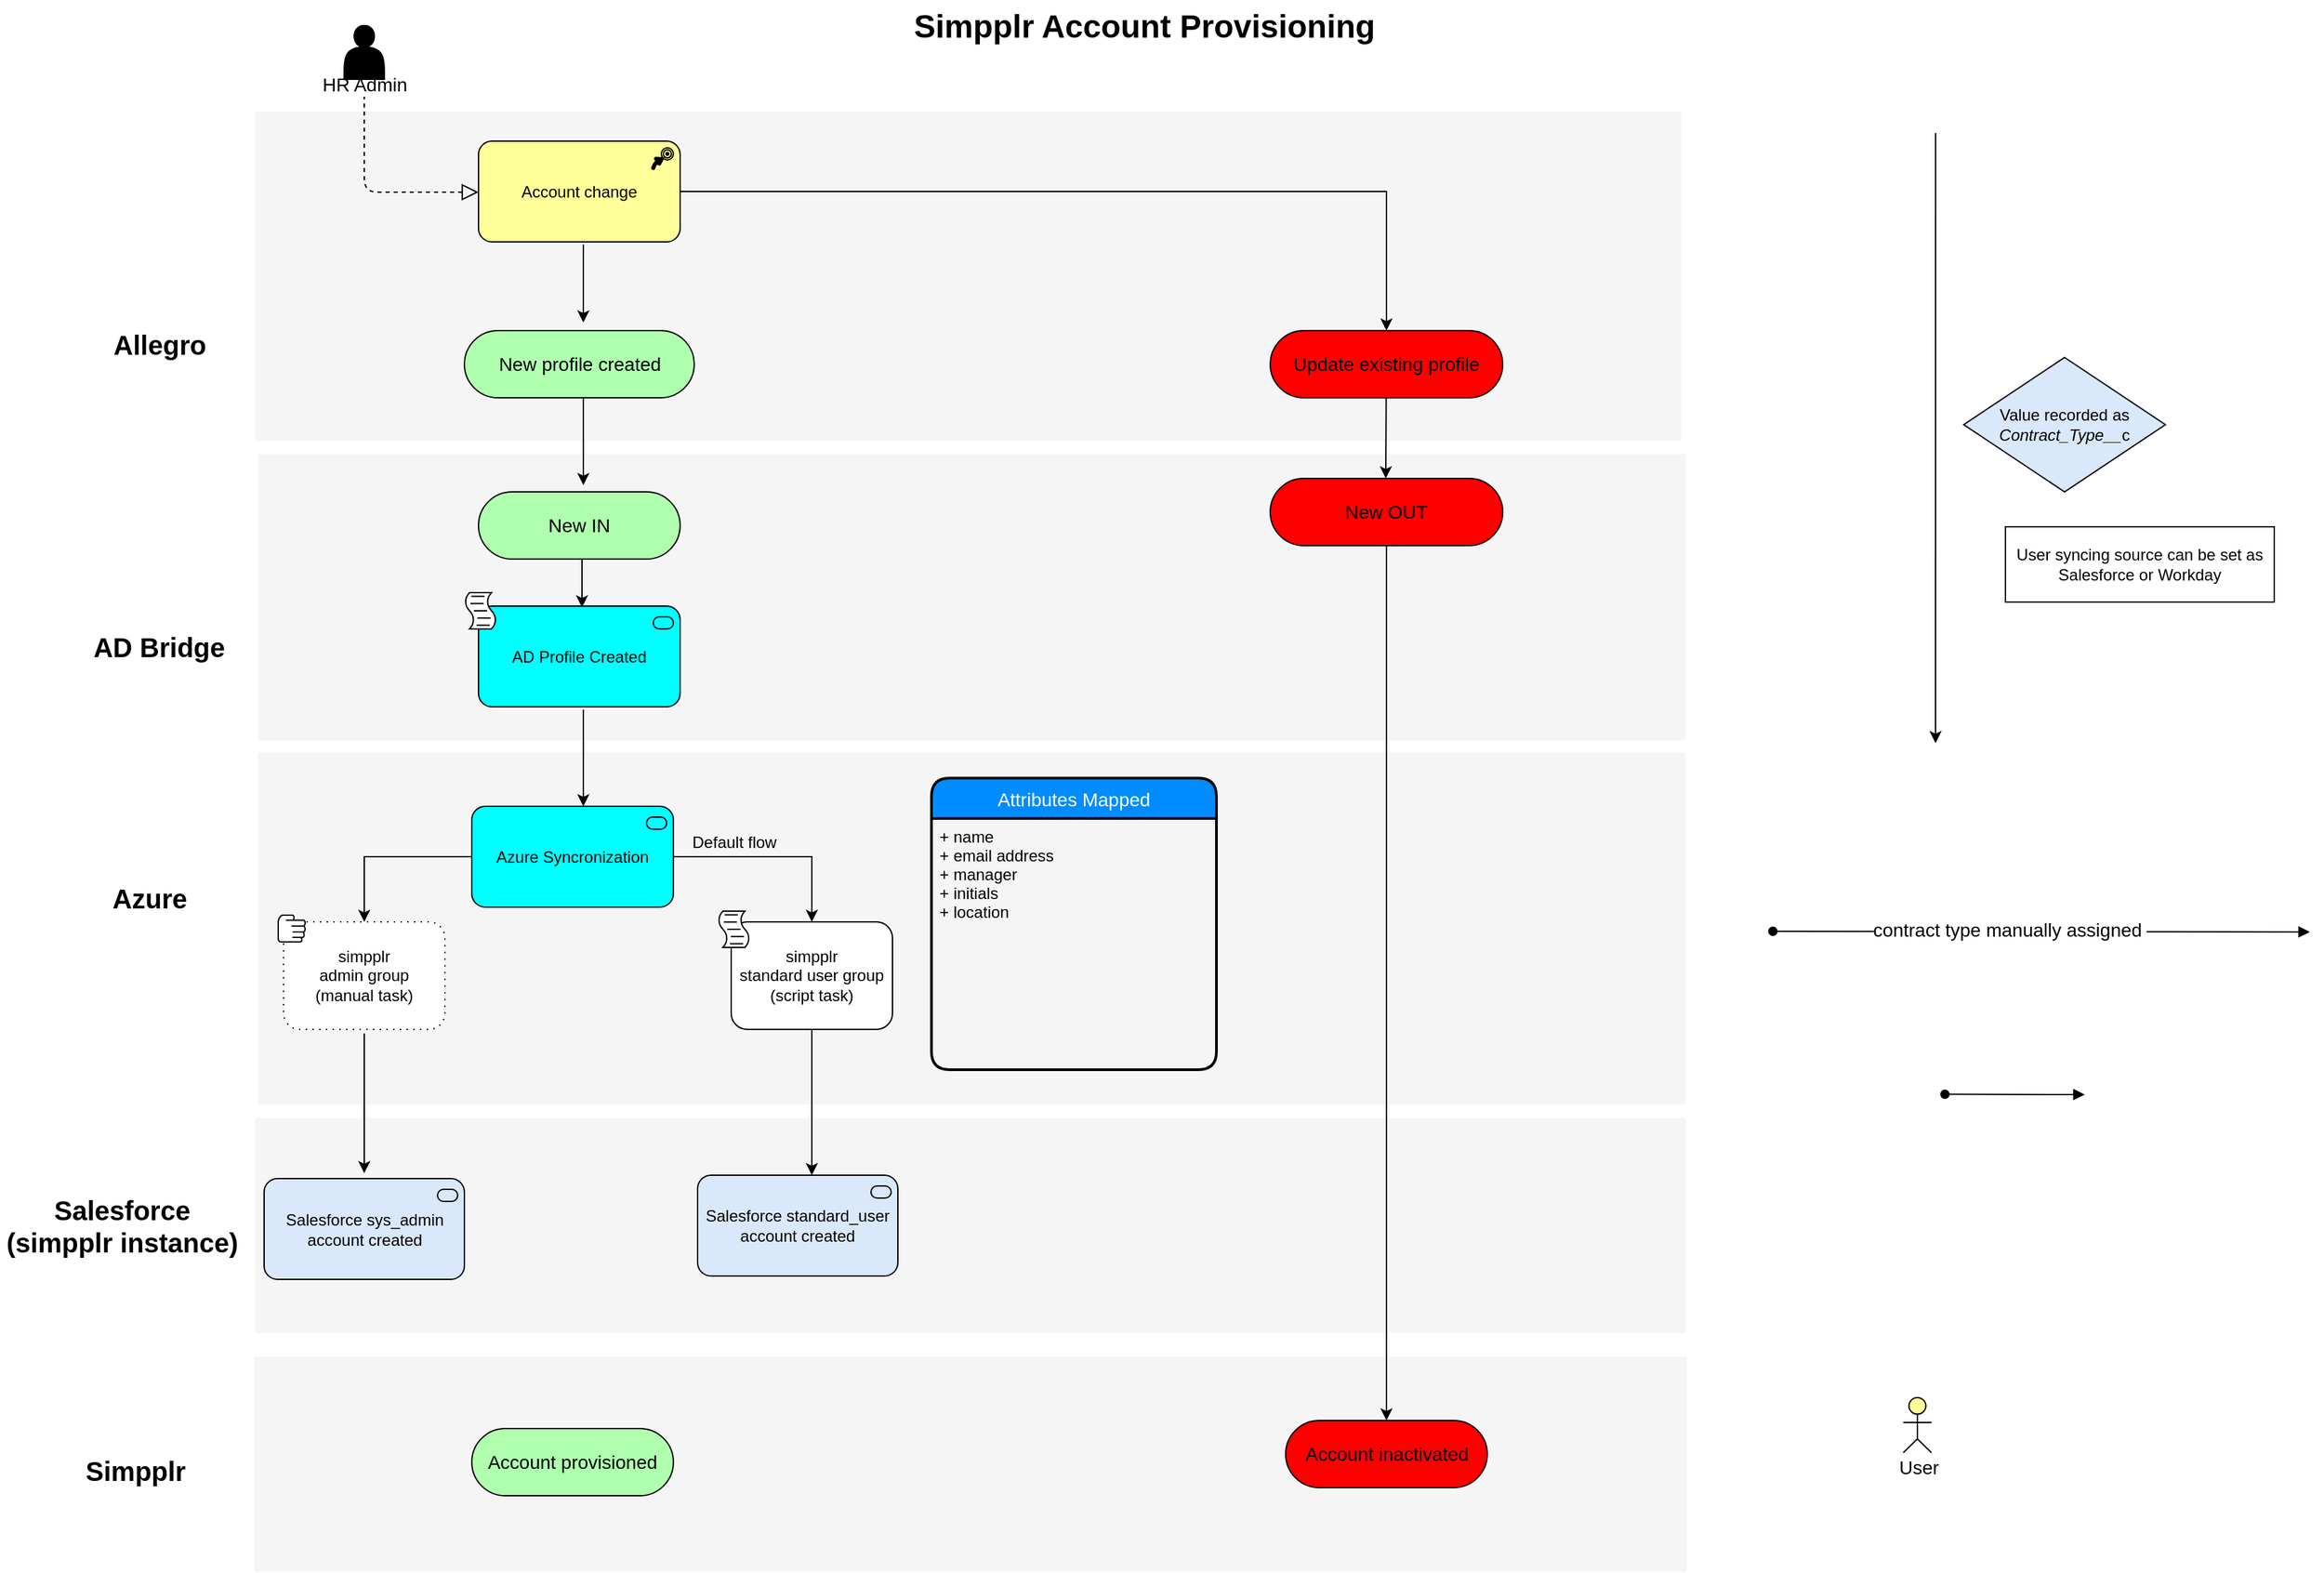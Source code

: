 <mxfile version="12.8.1" type="github">
  <diagram name="Simpplr Provisioning" id="44bbcf24-548e-d532-59d3-359de5b44cbb">
    <mxGraphModel dx="2037" dy="1059" grid="0" gridSize="10" guides="1" tooltips="1" connect="1" arrows="1" fold="1" page="1" pageScale="1.5" pageWidth="1169" pageHeight="826" background="none" math="0" shadow="0">
      <root>
        <mxCell id="0" style=";html=1;" />
        <mxCell id="1" style=";html=1;" parent="0" />
        <mxCell id="Yz8HIaXp1W1n1a14tK5D-1" value="" style="whiteSpace=wrap;html=1;strokeColor=none;strokeWidth=1;fillColor=#f5f5f5;fontSize=14;" vertex="1" parent="1">
          <mxGeometry x="216" y="600" width="1062" height="262" as="geometry" />
        </mxCell>
        <mxCell id="UKAQFLcODLnGMiNsOCqj-25" value="" style="whiteSpace=wrap;html=1;strokeColor=none;strokeWidth=1;fillColor=#f5f5f5;fontSize=14;imageHeight=24;" parent="1" vertex="1">
          <mxGeometry x="213" y="1049.5" width="1066" height="160" as="geometry" />
        </mxCell>
        <mxCell id="UKAQFLcODLnGMiNsOCqj-1" value="" style="whiteSpace=wrap;html=1;strokeColor=none;strokeWidth=1;fillColor=#f5f5f5;fontSize=14;" parent="1" vertex="1">
          <mxGeometry x="216" y="378" width="1062" height="213" as="geometry" />
        </mxCell>
        <mxCell id="6eae4fabf1afb631-35" value="" style="whiteSpace=wrap;html=1;strokeColor=none;strokeWidth=1;fillColor=#f5f5f5;fontSize=14;" parent="1" vertex="1">
          <mxGeometry x="214" y="872" width="1064" height="160" as="geometry" />
        </mxCell>
        <mxCell id="6eae4fabf1afb631-34" value="" style="whiteSpace=wrap;html=1;strokeColor=none;strokeWidth=1;fillColor=#f5f5f5;fontSize=14;imageWidth=24;imageAspect=1;" parent="1" vertex="1">
          <mxGeometry x="214" y="123" width="1061" height="245" as="geometry" />
        </mxCell>
        <mxCell id="6eae4fabf1afb631-5" value="Account provisioned" style="html=1;whiteSpace=wrap;fillColor=#AFFFAF;strokeColor=#000000;shape=mxgraph.archimate3.service;fontSize=14;" parent="1" vertex="1">
          <mxGeometry x="375" y="1103" width="150" height="50" as="geometry" />
        </mxCell>
        <mxCell id="6eae4fabf1afb631-6" value="Account inactivated" style="html=1;whiteSpace=wrap;fillColor=#FF0000;strokeColor=#000000;shape=mxgraph.archimate3.service;fontSize=14;" parent="1" vertex="1">
          <mxGeometry x="980.5" y="1097" width="150" height="50" as="geometry" />
        </mxCell>
        <mxCell id="6eae4fabf1afb631-29" value="Salesforce&lt;br&gt;(simpplr instance)" style="text;html=1;strokeColor=none;fillColor=none;align=center;verticalAlign=middle;whiteSpace=wrap;fontSize=20;fontStyle=1" parent="1" vertex="1">
          <mxGeometry x="24" y="924" width="181.5" height="56" as="geometry" />
        </mxCell>
        <mxCell id="6eae4fabf1afb631-30" value="AD Bridge" style="text;html=1;strokeColor=none;fillColor=none;align=center;verticalAlign=middle;whiteSpace=wrap;fontSize=20;fontStyle=1" parent="1" vertex="1">
          <mxGeometry x="75" y="511" width="135" height="20" as="geometry" />
        </mxCell>
        <mxCell id="6eae4fabf1afb631-31" value="Allegro" style="text;html=1;strokeColor=none;fillColor=none;align=center;verticalAlign=middle;whiteSpace=wrap;fontSize=20;fontStyle=1" parent="1" vertex="1">
          <mxGeometry x="57.5" y="286" width="170" height="20" as="geometry" />
        </mxCell>
        <mxCell id="6eae4fabf1afb631-33" style="edgeStyle=elbowEdgeStyle;rounded=1;elbow=vertical;html=1;dashed=1;startSize=10;endArrow=block;endFill=0;endSize=10;jettySize=auto;orthogonalLoop=1;strokeColor=#000000;fontSize=14;exitX=0.5;exitY=1;exitDx=0;exitDy=0;" parent="1" source="UKAQFLcODLnGMiNsOCqj-3" target="UKAQFLcODLnGMiNsOCqj-16" edge="1">
          <mxGeometry relative="1" as="geometry">
            <mxPoint x="290" y="167" as="sourcePoint" />
            <mxPoint x="376.5" y="305" as="targetPoint" />
            <Array as="points">
              <mxPoint x="302" y="183" />
              <mxPoint x="331" y="276" />
              <mxPoint x="320" y="305" />
              <mxPoint x="338" y="305" />
            </Array>
          </mxGeometry>
        </mxCell>
        <mxCell id="UKAQFLcODLnGMiNsOCqj-76" value="HR Admin" style="text;html=1;resizable=0;points=[];align=center;verticalAlign=middle;labelBackgroundColor=#ffffff;fontSize=14;" parent="6eae4fabf1afb631-33" vertex="1" connectable="0">
          <mxGeometry x="-0.95" relative="1" as="geometry">
            <mxPoint as="offset" />
          </mxGeometry>
        </mxCell>
        <mxCell id="6eae4fabf1afb631-37" value="Simpplr Account Provisioning" style="text;strokeColor=none;fillColor=none;html=1;fontSize=24;fontStyle=1;verticalAlign=middle;align=center;" parent="1" vertex="1">
          <mxGeometry x="80" y="40" width="1590" height="40" as="geometry" />
        </mxCell>
        <mxCell id="UKAQFLcODLnGMiNsOCqj-2" value="Simpplr" style="text;html=1;strokeColor=none;fillColor=none;align=center;verticalAlign=middle;whiteSpace=wrap;fontSize=20;fontStyle=1" parent="1" vertex="1">
          <mxGeometry x="70" y="1123.5" width="110" height="20" as="geometry" />
        </mxCell>
        <mxCell id="UKAQFLcODLnGMiNsOCqj-3" value="" style="shape=actor;whiteSpace=wrap;html=1;fillColor=#000000;" parent="1" vertex="1">
          <mxGeometry x="280" y="59" width="30" height="40" as="geometry" />
        </mxCell>
        <mxCell id="Yz8HIaXp1W1n1a14tK5D-13" style="edgeStyle=orthogonalEdgeStyle;rounded=0;orthogonalLoop=1;jettySize=auto;html=1;exitX=1;exitY=0.5;exitDx=0;exitDy=0;exitPerimeter=0;entryX=0.5;entryY=0;entryDx=0;entryDy=0;entryPerimeter=0;" edge="1" parent="1" source="UKAQFLcODLnGMiNsOCqj-16" target="Yz8HIaXp1W1n1a14tK5D-17">
          <mxGeometry relative="1" as="geometry" />
        </mxCell>
        <UserObject label="Account change" link="https://weforum.jira.com/wiki/spaces/ITIS/pages/1164705906/SAD+-+Autoinout" id="UKAQFLcODLnGMiNsOCqj-16">
          <mxCell style="html=1;outlineConnect=0;whiteSpace=wrap;fillColor=#Ffff99;strokeColor=#000000;shape=mxgraph.archimate3.application;appType=course;archiType=rounded;" parent="1" vertex="1">
            <mxGeometry x="380" y="145" width="150" height="75" as="geometry" />
          </mxCell>
        </UserObject>
        <mxCell id="UKAQFLcODLnGMiNsOCqj-21" value="AD Profile Created" style="html=1;outlineConnect=0;whiteSpace=wrap;fillColor=#00FFFF;strokeColor=#000000;shape=mxgraph.archimate3.application;appType=serv;archiType=rounded" parent="1" vertex="1">
          <mxGeometry x="380" y="491" width="150" height="75" as="geometry" />
        </mxCell>
        <mxCell id="UKAQFLcODLnGMiNsOCqj-36" value="Salesforce standard_user account created" style="html=1;outlineConnect=0;whiteSpace=wrap;fillColor=#dae8fc;strokeColor=#000000;shape=mxgraph.archimate3.application;appType=serv;archiType=rounded" parent="1" vertex="1">
          <mxGeometry x="543" y="914.5" width="149" height="75" as="geometry" />
        </mxCell>
        <mxCell id="UKAQFLcODLnGMiNsOCqj-48" value="" style="endArrow=classic;html=1;exitX=0.843;exitY=1;exitDx=0;exitDy=0;exitPerimeter=0;" parent="1" edge="1">
          <mxGeometry width="50" height="50" relative="1" as="geometry">
            <mxPoint x="1464.054" y="139" as="sourcePoint" />
            <mxPoint x="1464" y="593" as="targetPoint" />
          </mxGeometry>
        </mxCell>
        <mxCell id="UKAQFLcODLnGMiNsOCqj-49" value="Value recorded as &lt;i&gt;Contract_Type__&lt;/i&gt;c" style="rhombus;whiteSpace=wrap;html=1;strokeColor=#000000;fillColor=#dae8fc;" parent="1" vertex="1">
          <mxGeometry x="1485" y="306" width="150" height="100" as="geometry" />
        </mxCell>
        <mxCell id="UKAQFLcODLnGMiNsOCqj-84" value="&lt;span style=&quot;white-space: nowrap ; background-color: rgb(255 , 255 , 255)&quot;&gt;User syncing source can be set as&lt;br&gt;Salesforce or Workday&lt;br&gt;&lt;/span&gt;" style="shape=note;whiteSpace=wrap;html=1;backgroundOutline=1;darkOpacity=0.05;strokeColor=#000000;fillColor=#FFFFFF;size=0;" parent="1" vertex="1">
          <mxGeometry x="1516" y="432" width="200" height="56" as="geometry" />
        </mxCell>
        <mxCell id="UKAQFLcODLnGMiNsOCqj-90" value="" style="endArrow=block;html=1;endFill=1;startArrow=oval;startFill=1;edgeStyle=elbowEdgeStyle;elbow=vertical;fontSize=17;" parent="1" edge="1">
          <mxGeometry width="160" relative="1" as="geometry">
            <mxPoint x="1471" y="854.29" as="sourcePoint" />
            <mxPoint x="1575" y="854.29" as="targetPoint" />
          </mxGeometry>
        </mxCell>
        <mxCell id="UKAQFLcODLnGMiNsOCqj-93" value="" style="endArrow=block;html=1;endFill=1;startArrow=oval;startFill=1;edgeStyle=elbowEdgeStyle;elbow=vertical;fontSize=17;" parent="1" edge="1">
          <mxGeometry width="160" relative="1" as="geometry">
            <mxPoint x="1343" y="733" as="sourcePoint" />
            <mxPoint x="1742.5" y="733.5" as="targetPoint" />
          </mxGeometry>
        </mxCell>
        <mxCell id="UKAQFLcODLnGMiNsOCqj-108" value="contract type manually assigned&amp;nbsp;" style="text;html=1;resizable=0;points=[];align=center;verticalAlign=middle;labelBackgroundColor=#ffffff;fontSize=14;" parent="UKAQFLcODLnGMiNsOCqj-93" vertex="1" connectable="0">
          <mxGeometry x="-0.117" y="2" relative="1" as="geometry">
            <mxPoint as="offset" />
          </mxGeometry>
        </mxCell>
        <mxCell id="UKAQFLcODLnGMiNsOCqj-95" value="" style="html=1;outlineConnect=0;whiteSpace=wrap;fillColor=#ffff99;strokeColor=#000000;verticalLabelPosition=bottom;verticalAlign=top;align=center;shape=mxgraph.archimate3.actor;labelBackgroundColor=#FFFF33;fontSize=14;" parent="1" vertex="1">
          <mxGeometry x="1440" y="1080" width="21" height="41" as="geometry" />
        </mxCell>
        <mxCell id="UKAQFLcODLnGMiNsOCqj-100" value="User" style="text;html=1;resizable=0;points=[];autosize=1;align=left;verticalAlign=top;spacingTop=-4;fontSize=14;" parent="1" vertex="1">
          <mxGeometry x="1435" y="1121" width="40" height="17" as="geometry" />
        </mxCell>
        <mxCell id="Yz8HIaXp1W1n1a14tK5D-27" style="edgeStyle=orthogonalEdgeStyle;rounded=0;orthogonalLoop=1;jettySize=auto;html=1;exitX=0;exitY=0.5;exitDx=0;exitDy=0;exitPerimeter=0;entryX=0.5;entryY=0;entryDx=0;entryDy=0;" edge="1" parent="1" source="Yz8HIaXp1W1n1a14tK5D-4" target="Yz8HIaXp1W1n1a14tK5D-25">
          <mxGeometry relative="1" as="geometry" />
        </mxCell>
        <mxCell id="Yz8HIaXp1W1n1a14tK5D-29" style="edgeStyle=orthogonalEdgeStyle;rounded=0;orthogonalLoop=1;jettySize=auto;html=1;exitX=1;exitY=0.5;exitDx=0;exitDy=0;exitPerimeter=0;" edge="1" parent="1" source="Yz8HIaXp1W1n1a14tK5D-4" target="Yz8HIaXp1W1n1a14tK5D-28">
          <mxGeometry relative="1" as="geometry" />
        </mxCell>
        <mxCell id="Yz8HIaXp1W1n1a14tK5D-4" value="Azure Syncronization" style="html=1;outlineConnect=0;whiteSpace=wrap;fillColor=#00FFFF;strokeColor=#000000;shape=mxgraph.archimate3.application;appType=serv;archiType=rounded" vertex="1" parent="1">
          <mxGeometry x="375" y="640" width="150" height="75" as="geometry" />
        </mxCell>
        <mxCell id="Yz8HIaXp1W1n1a14tK5D-6" value="Azure" style="text;html=1;strokeColor=none;fillColor=none;align=center;verticalAlign=middle;whiteSpace=wrap;fontSize=20;fontStyle=1" vertex="1" parent="1">
          <mxGeometry x="67.5" y="698" width="135" height="20" as="geometry" />
        </mxCell>
        <mxCell id="Yz8HIaXp1W1n1a14tK5D-8" value="New IN" style="html=1;whiteSpace=wrap;fillColor=#AFFFAF;strokeColor=#000000;shape=mxgraph.archimate3.service;fontSize=14;" vertex="1" parent="1">
          <mxGeometry x="380" y="406" width="150" height="50" as="geometry" />
        </mxCell>
        <mxCell id="Yz8HIaXp1W1n1a14tK5D-45" style="edgeStyle=orthogonalEdgeStyle;rounded=0;orthogonalLoop=1;jettySize=auto;html=1;exitX=0.5;exitY=1;exitDx=0;exitDy=0;exitPerimeter=0;" edge="1" parent="1" source="Yz8HIaXp1W1n1a14tK5D-9" target="6eae4fabf1afb631-6">
          <mxGeometry relative="1" as="geometry" />
        </mxCell>
        <mxCell id="Yz8HIaXp1W1n1a14tK5D-9" value="New OUT" style="html=1;whiteSpace=wrap;fillColor=#FF0000;strokeColor=#000000;shape=mxgraph.archimate3.service;fontSize=14;" vertex="1" parent="1">
          <mxGeometry x="969" y="396" width="173" height="50" as="geometry" />
        </mxCell>
        <mxCell id="Yz8HIaXp1W1n1a14tK5D-10" value="" style="endArrow=classic;html=1;" edge="1" parent="1">
          <mxGeometry width="50" height="50" relative="1" as="geometry">
            <mxPoint x="458" y="222" as="sourcePoint" />
            <mxPoint x="458" y="280" as="targetPoint" />
          </mxGeometry>
        </mxCell>
        <mxCell id="Yz8HIaXp1W1n1a14tK5D-12" value="" style="endArrow=classic;html=1;" edge="1" parent="1">
          <mxGeometry width="50" height="50" relative="1" as="geometry">
            <mxPoint x="457" y="456" as="sourcePoint" />
            <mxPoint x="457" y="492" as="targetPoint" />
            <Array as="points">
              <mxPoint x="457" y="470" />
            </Array>
          </mxGeometry>
        </mxCell>
        <mxCell id="Yz8HIaXp1W1n1a14tK5D-14" value="" style="endArrow=block;html=1;endFill=1;startArrow=oval;startFill=1;edgeStyle=elbowEdgeStyle;elbow=vertical;fontSize=17;" edge="1" parent="1" source="Yz8HIaXp1W1n1a14tK5D-1" target="Yz8HIaXp1W1n1a14tK5D-25">
          <mxGeometry width="160" relative="1" as="geometry">
            <mxPoint x="730" y="642" as="sourcePoint" />
            <mxPoint x="730.21" y="745" as="targetPoint" />
            <Array as="points">
              <mxPoint x="360" y="684" />
            </Array>
          </mxGeometry>
        </mxCell>
        <mxCell id="Yz8HIaXp1W1n1a14tK5D-15" value="New profile created" style="html=1;whiteSpace=wrap;fillColor=#AFFFAF;strokeColor=#000000;shape=mxgraph.archimate3.service;fontSize=14;" vertex="1" parent="1">
          <mxGeometry x="369.5" y="286" width="171" height="50" as="geometry" />
        </mxCell>
        <mxCell id="Yz8HIaXp1W1n1a14tK5D-16" value="" style="endArrow=classic;html=1;" edge="1" parent="1">
          <mxGeometry width="50" height="50" relative="1" as="geometry">
            <mxPoint x="458" y="336" as="sourcePoint" />
            <mxPoint x="458" y="401" as="targetPoint" />
          </mxGeometry>
        </mxCell>
        <mxCell id="Yz8HIaXp1W1n1a14tK5D-17" value="Update existing profile" style="html=1;whiteSpace=wrap;fillColor=#FF0000;strokeColor=#000000;shape=mxgraph.archimate3.service;fontSize=14;" vertex="1" parent="1">
          <mxGeometry x="969" y="286" width="173" height="50" as="geometry" />
        </mxCell>
        <mxCell id="Yz8HIaXp1W1n1a14tK5D-22" value="Attributes Mapped" style="swimlane;childLayout=stackLayout;horizontal=1;startSize=30;horizontalStack=0;fillColor=#008cff;fontColor=#FFFFFF;rounded=1;fontSize=14;fontStyle=0;strokeWidth=2;resizeParent=0;resizeLast=1;shadow=0;dashed=0;align=center;" vertex="1" parent="1">
          <mxGeometry x="717" y="619" width="212" height="217" as="geometry" />
        </mxCell>
        <mxCell id="Yz8HIaXp1W1n1a14tK5D-23" value="+ name&#xa;+ email address&#xa;+ manager&#xa;+ initials&#xa;+ location" style="align=left;strokeColor=none;fillColor=none;spacingLeft=4;fontSize=12;verticalAlign=top;resizable=0;rotatable=0;part=1;" vertex="1" parent="Yz8HIaXp1W1n1a14tK5D-22">
          <mxGeometry y="30" width="212" height="187" as="geometry" />
        </mxCell>
        <mxCell id="Yz8HIaXp1W1n1a14tK5D-42" style="edgeStyle=orthogonalEdgeStyle;rounded=0;orthogonalLoop=1;jettySize=auto;html=1;" edge="1" parent="1">
          <mxGeometry relative="1" as="geometry">
            <mxPoint x="295" y="809" as="sourcePoint" />
            <mxPoint x="295" y="913" as="targetPoint" />
          </mxGeometry>
        </mxCell>
        <mxCell id="Yz8HIaXp1W1n1a14tK5D-25" value="simpplr &lt;br&gt;admin group&lt;br&gt;(manual task)" style="shape=ext;rounded=1;html=1;whiteSpace=wrap;dashed=1;dashPattern=1 4;" vertex="1" parent="1">
          <mxGeometry x="235.0" y="726" width="120" height="80" as="geometry" />
        </mxCell>
        <mxCell id="Yz8HIaXp1W1n1a14tK5D-43" style="edgeStyle=orthogonalEdgeStyle;rounded=0;orthogonalLoop=1;jettySize=auto;html=1;exitX=0.5;exitY=1;exitDx=0;exitDy=0;" edge="1" parent="1" source="Yz8HIaXp1W1n1a14tK5D-28" target="UKAQFLcODLnGMiNsOCqj-36">
          <mxGeometry relative="1" as="geometry">
            <Array as="points">
              <mxPoint x="628" y="892" />
              <mxPoint x="628" y="892" />
            </Array>
          </mxGeometry>
        </mxCell>
        <mxCell id="Yz8HIaXp1W1n1a14tK5D-28" value="simpplr &lt;br&gt;standard user group&lt;br&gt;(script task)" style="shape=ext;rounded=1;html=1;whiteSpace=wrap;fillColor=#FFFFFF;" vertex="1" parent="1">
          <mxGeometry x="568" y="726" width="120" height="80" as="geometry" />
        </mxCell>
        <mxCell id="Yz8HIaXp1W1n1a14tK5D-30" value="" style="shape=mxgraph.bpmn.manual_task;html=1;outlineConnect=0;fillColor=#FFFFFF;" vertex="1" parent="1">
          <mxGeometry x="231" y="721" width="20" height="20" as="geometry" />
        </mxCell>
        <mxCell id="Yz8HIaXp1W1n1a14tK5D-31" value="" style="shape=mxgraph.bpmn.script_task;html=1;outlineConnect=0;fillColor=#FFFFFF;" vertex="1" parent="1">
          <mxGeometry x="369.5" y="481" width="24" height="27" as="geometry" />
        </mxCell>
        <mxCell id="Yz8HIaXp1W1n1a14tK5D-32" value="" style="shape=mxgraph.bpmn.script_task;html=1;outlineConnect=0;fillColor=#FFFFFF;" vertex="1" parent="1">
          <mxGeometry x="558" y="718" width="24" height="27" as="geometry" />
        </mxCell>
        <mxCell id="Yz8HIaXp1W1n1a14tK5D-37" value="" style="endArrow=classic;html=1;" edge="1" parent="1">
          <mxGeometry width="50" height="50" relative="1" as="geometry">
            <mxPoint x="458" y="568" as="sourcePoint" />
            <mxPoint x="458" y="640" as="targetPoint" />
          </mxGeometry>
        </mxCell>
        <mxCell id="Yz8HIaXp1W1n1a14tK5D-38" value="" style="endArrow=classic;html=1;" edge="1" parent="1">
          <mxGeometry width="50" height="50" relative="1" as="geometry">
            <mxPoint x="1055.29" y="336" as="sourcePoint" />
            <mxPoint x="1055" y="396" as="targetPoint" />
          </mxGeometry>
        </mxCell>
        <mxCell id="Yz8HIaXp1W1n1a14tK5D-41" value="Default flow" style="text;html=1;strokeColor=none;fillColor=none;align=center;verticalAlign=middle;whiteSpace=wrap;rounded=0;" vertex="1" parent="1">
          <mxGeometry x="496.5" y="640" width="147" height="53" as="geometry" />
        </mxCell>
        <mxCell id="Yz8HIaXp1W1n1a14tK5D-44" value="Salesforce sys_admin account created" style="html=1;outlineConnect=0;whiteSpace=wrap;fillColor=#dae8fc;strokeColor=#000000;shape=mxgraph.archimate3.application;appType=serv;archiType=rounded" vertex="1" parent="1">
          <mxGeometry x="220.5" y="917" width="149" height="75" as="geometry" />
        </mxCell>
      </root>
    </mxGraphModel>
  </diagram>
</mxfile>
